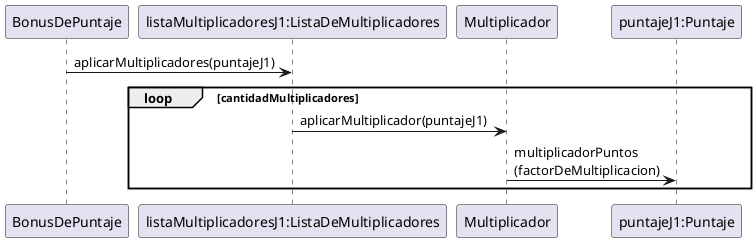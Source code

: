 @startuml

BonusDePuntaje -> "listaMultiplicadoresJ1:ListaDeMultiplicadores": aplicarMultiplicadores(puntajeJ1)
loop cantidadMultiplicadores
 "listaMultiplicadoresJ1:ListaDeMultiplicadores" -> Multiplicador: aplicarMultiplicador(puntajeJ1)
 Multiplicador -> "puntajeJ1:Puntaje" : multiplicadorPuntos\n(factorDeMultiplicacion)
end
@enduml